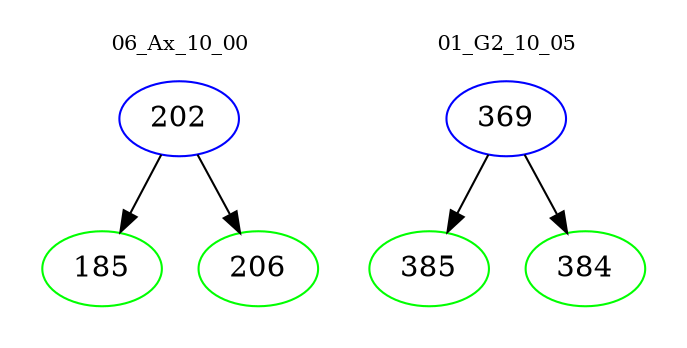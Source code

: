 digraph{
subgraph cluster_0 {
color = white
label = "06_Ax_10_00";
fontsize=10;
T0_202 [label="202", color="blue"]
T0_202 -> T0_185 [color="black"]
T0_185 [label="185", color="green"]
T0_202 -> T0_206 [color="black"]
T0_206 [label="206", color="green"]
}
subgraph cluster_1 {
color = white
label = "01_G2_10_05";
fontsize=10;
T1_369 [label="369", color="blue"]
T1_369 -> T1_385 [color="black"]
T1_385 [label="385", color="green"]
T1_369 -> T1_384 [color="black"]
T1_384 [label="384", color="green"]
}
}
